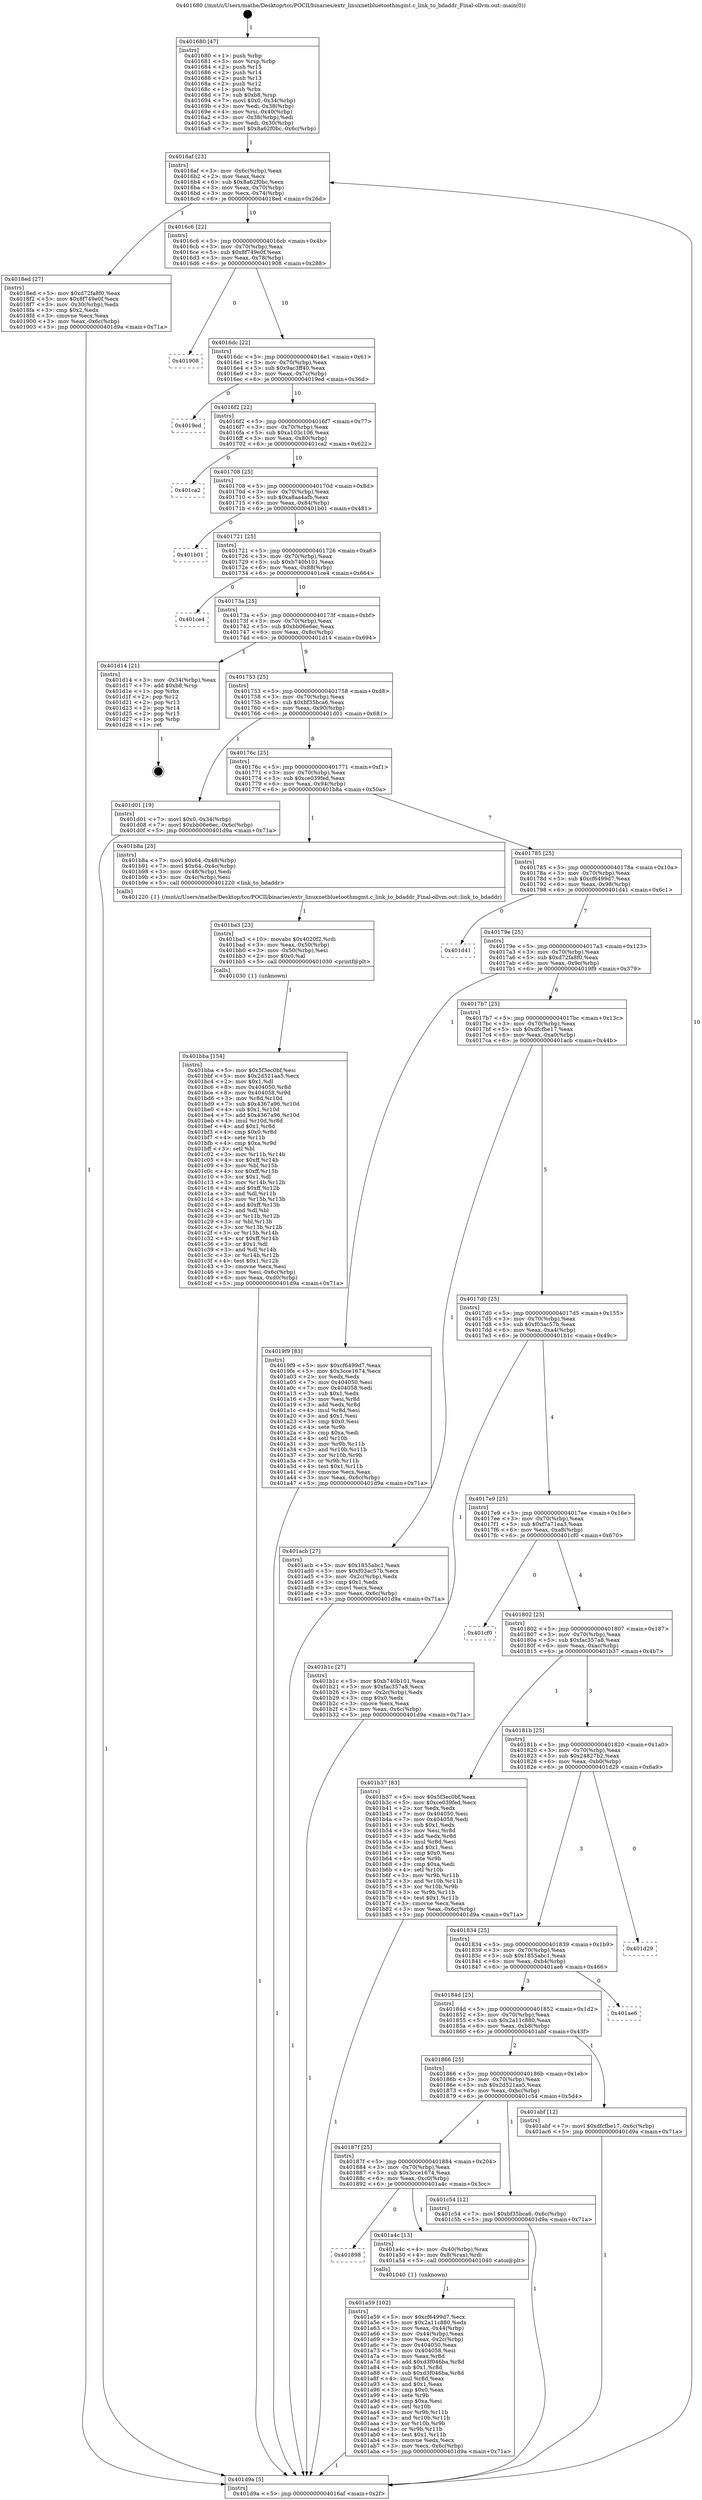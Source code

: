 digraph "0x401680" {
  label = "0x401680 (/mnt/c/Users/mathe/Desktop/tcc/POCII/binaries/extr_linuxnetbluetoothmgmt.c_link_to_bdaddr_Final-ollvm.out::main(0))"
  labelloc = "t"
  node[shape=record]

  Entry [label="",width=0.3,height=0.3,shape=circle,fillcolor=black,style=filled]
  "0x4016af" [label="{
     0x4016af [23]\l
     | [instrs]\l
     &nbsp;&nbsp;0x4016af \<+3\>: mov -0x6c(%rbp),%eax\l
     &nbsp;&nbsp;0x4016b2 \<+2\>: mov %eax,%ecx\l
     &nbsp;&nbsp;0x4016b4 \<+6\>: sub $0x8a62f0bc,%ecx\l
     &nbsp;&nbsp;0x4016ba \<+3\>: mov %eax,-0x70(%rbp)\l
     &nbsp;&nbsp;0x4016bd \<+3\>: mov %ecx,-0x74(%rbp)\l
     &nbsp;&nbsp;0x4016c0 \<+6\>: je 00000000004018ed \<main+0x26d\>\l
  }"]
  "0x4018ed" [label="{
     0x4018ed [27]\l
     | [instrs]\l
     &nbsp;&nbsp;0x4018ed \<+5\>: mov $0xd72fa8f0,%eax\l
     &nbsp;&nbsp;0x4018f2 \<+5\>: mov $0x8f749e0f,%ecx\l
     &nbsp;&nbsp;0x4018f7 \<+3\>: mov -0x30(%rbp),%edx\l
     &nbsp;&nbsp;0x4018fa \<+3\>: cmp $0x2,%edx\l
     &nbsp;&nbsp;0x4018fd \<+3\>: cmovne %ecx,%eax\l
     &nbsp;&nbsp;0x401900 \<+3\>: mov %eax,-0x6c(%rbp)\l
     &nbsp;&nbsp;0x401903 \<+5\>: jmp 0000000000401d9a \<main+0x71a\>\l
  }"]
  "0x4016c6" [label="{
     0x4016c6 [22]\l
     | [instrs]\l
     &nbsp;&nbsp;0x4016c6 \<+5\>: jmp 00000000004016cb \<main+0x4b\>\l
     &nbsp;&nbsp;0x4016cb \<+3\>: mov -0x70(%rbp),%eax\l
     &nbsp;&nbsp;0x4016ce \<+5\>: sub $0x8f749e0f,%eax\l
     &nbsp;&nbsp;0x4016d3 \<+3\>: mov %eax,-0x78(%rbp)\l
     &nbsp;&nbsp;0x4016d6 \<+6\>: je 0000000000401908 \<main+0x288\>\l
  }"]
  "0x401d9a" [label="{
     0x401d9a [5]\l
     | [instrs]\l
     &nbsp;&nbsp;0x401d9a \<+5\>: jmp 00000000004016af \<main+0x2f\>\l
  }"]
  "0x401680" [label="{
     0x401680 [47]\l
     | [instrs]\l
     &nbsp;&nbsp;0x401680 \<+1\>: push %rbp\l
     &nbsp;&nbsp;0x401681 \<+3\>: mov %rsp,%rbp\l
     &nbsp;&nbsp;0x401684 \<+2\>: push %r15\l
     &nbsp;&nbsp;0x401686 \<+2\>: push %r14\l
     &nbsp;&nbsp;0x401688 \<+2\>: push %r13\l
     &nbsp;&nbsp;0x40168a \<+2\>: push %r12\l
     &nbsp;&nbsp;0x40168c \<+1\>: push %rbx\l
     &nbsp;&nbsp;0x40168d \<+7\>: sub $0xb8,%rsp\l
     &nbsp;&nbsp;0x401694 \<+7\>: movl $0x0,-0x34(%rbp)\l
     &nbsp;&nbsp;0x40169b \<+3\>: mov %edi,-0x38(%rbp)\l
     &nbsp;&nbsp;0x40169e \<+4\>: mov %rsi,-0x40(%rbp)\l
     &nbsp;&nbsp;0x4016a2 \<+3\>: mov -0x38(%rbp),%edi\l
     &nbsp;&nbsp;0x4016a5 \<+3\>: mov %edi,-0x30(%rbp)\l
     &nbsp;&nbsp;0x4016a8 \<+7\>: movl $0x8a62f0bc,-0x6c(%rbp)\l
  }"]
  Exit [label="",width=0.3,height=0.3,shape=circle,fillcolor=black,style=filled,peripheries=2]
  "0x401908" [label="{
     0x401908\l
  }", style=dashed]
  "0x4016dc" [label="{
     0x4016dc [22]\l
     | [instrs]\l
     &nbsp;&nbsp;0x4016dc \<+5\>: jmp 00000000004016e1 \<main+0x61\>\l
     &nbsp;&nbsp;0x4016e1 \<+3\>: mov -0x70(%rbp),%eax\l
     &nbsp;&nbsp;0x4016e4 \<+5\>: sub $0x9ac3ff40,%eax\l
     &nbsp;&nbsp;0x4016e9 \<+3\>: mov %eax,-0x7c(%rbp)\l
     &nbsp;&nbsp;0x4016ec \<+6\>: je 00000000004019ed \<main+0x36d\>\l
  }"]
  "0x401bba" [label="{
     0x401bba [154]\l
     | [instrs]\l
     &nbsp;&nbsp;0x401bba \<+5\>: mov $0x5f3ec0bf,%esi\l
     &nbsp;&nbsp;0x401bbf \<+5\>: mov $0x2d521aa5,%ecx\l
     &nbsp;&nbsp;0x401bc4 \<+2\>: mov $0x1,%dl\l
     &nbsp;&nbsp;0x401bc6 \<+8\>: mov 0x404050,%r8d\l
     &nbsp;&nbsp;0x401bce \<+8\>: mov 0x404058,%r9d\l
     &nbsp;&nbsp;0x401bd6 \<+3\>: mov %r8d,%r10d\l
     &nbsp;&nbsp;0x401bd9 \<+7\>: sub $0x4367a96,%r10d\l
     &nbsp;&nbsp;0x401be0 \<+4\>: sub $0x1,%r10d\l
     &nbsp;&nbsp;0x401be4 \<+7\>: add $0x4367a96,%r10d\l
     &nbsp;&nbsp;0x401beb \<+4\>: imul %r10d,%r8d\l
     &nbsp;&nbsp;0x401bef \<+4\>: and $0x1,%r8d\l
     &nbsp;&nbsp;0x401bf3 \<+4\>: cmp $0x0,%r8d\l
     &nbsp;&nbsp;0x401bf7 \<+4\>: sete %r11b\l
     &nbsp;&nbsp;0x401bfb \<+4\>: cmp $0xa,%r9d\l
     &nbsp;&nbsp;0x401bff \<+3\>: setl %bl\l
     &nbsp;&nbsp;0x401c02 \<+3\>: mov %r11b,%r14b\l
     &nbsp;&nbsp;0x401c05 \<+4\>: xor $0xff,%r14b\l
     &nbsp;&nbsp;0x401c09 \<+3\>: mov %bl,%r15b\l
     &nbsp;&nbsp;0x401c0c \<+4\>: xor $0xff,%r15b\l
     &nbsp;&nbsp;0x401c10 \<+3\>: xor $0x1,%dl\l
     &nbsp;&nbsp;0x401c13 \<+3\>: mov %r14b,%r12b\l
     &nbsp;&nbsp;0x401c16 \<+4\>: and $0xff,%r12b\l
     &nbsp;&nbsp;0x401c1a \<+3\>: and %dl,%r11b\l
     &nbsp;&nbsp;0x401c1d \<+3\>: mov %r15b,%r13b\l
     &nbsp;&nbsp;0x401c20 \<+4\>: and $0xff,%r13b\l
     &nbsp;&nbsp;0x401c24 \<+2\>: and %dl,%bl\l
     &nbsp;&nbsp;0x401c26 \<+3\>: or %r11b,%r12b\l
     &nbsp;&nbsp;0x401c29 \<+3\>: or %bl,%r13b\l
     &nbsp;&nbsp;0x401c2c \<+3\>: xor %r13b,%r12b\l
     &nbsp;&nbsp;0x401c2f \<+3\>: or %r15b,%r14b\l
     &nbsp;&nbsp;0x401c32 \<+4\>: xor $0xff,%r14b\l
     &nbsp;&nbsp;0x401c36 \<+3\>: or $0x1,%dl\l
     &nbsp;&nbsp;0x401c39 \<+3\>: and %dl,%r14b\l
     &nbsp;&nbsp;0x401c3c \<+3\>: or %r14b,%r12b\l
     &nbsp;&nbsp;0x401c3f \<+4\>: test $0x1,%r12b\l
     &nbsp;&nbsp;0x401c43 \<+3\>: cmovne %ecx,%esi\l
     &nbsp;&nbsp;0x401c46 \<+3\>: mov %esi,-0x6c(%rbp)\l
     &nbsp;&nbsp;0x401c49 \<+6\>: mov %eax,-0xd0(%rbp)\l
     &nbsp;&nbsp;0x401c4f \<+5\>: jmp 0000000000401d9a \<main+0x71a\>\l
  }"]
  "0x4019ed" [label="{
     0x4019ed\l
  }", style=dashed]
  "0x4016f2" [label="{
     0x4016f2 [22]\l
     | [instrs]\l
     &nbsp;&nbsp;0x4016f2 \<+5\>: jmp 00000000004016f7 \<main+0x77\>\l
     &nbsp;&nbsp;0x4016f7 \<+3\>: mov -0x70(%rbp),%eax\l
     &nbsp;&nbsp;0x4016fa \<+5\>: sub $0xa103c106,%eax\l
     &nbsp;&nbsp;0x4016ff \<+3\>: mov %eax,-0x80(%rbp)\l
     &nbsp;&nbsp;0x401702 \<+6\>: je 0000000000401ca2 \<main+0x622\>\l
  }"]
  "0x401ba3" [label="{
     0x401ba3 [23]\l
     | [instrs]\l
     &nbsp;&nbsp;0x401ba3 \<+10\>: movabs $0x4020f2,%rdi\l
     &nbsp;&nbsp;0x401bad \<+3\>: mov %eax,-0x50(%rbp)\l
     &nbsp;&nbsp;0x401bb0 \<+3\>: mov -0x50(%rbp),%esi\l
     &nbsp;&nbsp;0x401bb3 \<+2\>: mov $0x0,%al\l
     &nbsp;&nbsp;0x401bb5 \<+5\>: call 0000000000401030 \<printf@plt\>\l
     | [calls]\l
     &nbsp;&nbsp;0x401030 \{1\} (unknown)\l
  }"]
  "0x401ca2" [label="{
     0x401ca2\l
  }", style=dashed]
  "0x401708" [label="{
     0x401708 [25]\l
     | [instrs]\l
     &nbsp;&nbsp;0x401708 \<+5\>: jmp 000000000040170d \<main+0x8d\>\l
     &nbsp;&nbsp;0x40170d \<+3\>: mov -0x70(%rbp),%eax\l
     &nbsp;&nbsp;0x401710 \<+5\>: sub $0xa8aa4afb,%eax\l
     &nbsp;&nbsp;0x401715 \<+6\>: mov %eax,-0x84(%rbp)\l
     &nbsp;&nbsp;0x40171b \<+6\>: je 0000000000401b01 \<main+0x481\>\l
  }"]
  "0x401a59" [label="{
     0x401a59 [102]\l
     | [instrs]\l
     &nbsp;&nbsp;0x401a59 \<+5\>: mov $0xcf6499d7,%ecx\l
     &nbsp;&nbsp;0x401a5e \<+5\>: mov $0x2a11c880,%edx\l
     &nbsp;&nbsp;0x401a63 \<+3\>: mov %eax,-0x44(%rbp)\l
     &nbsp;&nbsp;0x401a66 \<+3\>: mov -0x44(%rbp),%eax\l
     &nbsp;&nbsp;0x401a69 \<+3\>: mov %eax,-0x2c(%rbp)\l
     &nbsp;&nbsp;0x401a6c \<+7\>: mov 0x404050,%eax\l
     &nbsp;&nbsp;0x401a73 \<+7\>: mov 0x404058,%esi\l
     &nbsp;&nbsp;0x401a7a \<+3\>: mov %eax,%r8d\l
     &nbsp;&nbsp;0x401a7d \<+7\>: add $0xd3f046ba,%r8d\l
     &nbsp;&nbsp;0x401a84 \<+4\>: sub $0x1,%r8d\l
     &nbsp;&nbsp;0x401a88 \<+7\>: sub $0xd3f046ba,%r8d\l
     &nbsp;&nbsp;0x401a8f \<+4\>: imul %r8d,%eax\l
     &nbsp;&nbsp;0x401a93 \<+3\>: and $0x1,%eax\l
     &nbsp;&nbsp;0x401a96 \<+3\>: cmp $0x0,%eax\l
     &nbsp;&nbsp;0x401a99 \<+4\>: sete %r9b\l
     &nbsp;&nbsp;0x401a9d \<+3\>: cmp $0xa,%esi\l
     &nbsp;&nbsp;0x401aa0 \<+4\>: setl %r10b\l
     &nbsp;&nbsp;0x401aa4 \<+3\>: mov %r9b,%r11b\l
     &nbsp;&nbsp;0x401aa7 \<+3\>: and %r10b,%r11b\l
     &nbsp;&nbsp;0x401aaa \<+3\>: xor %r10b,%r9b\l
     &nbsp;&nbsp;0x401aad \<+3\>: or %r9b,%r11b\l
     &nbsp;&nbsp;0x401ab0 \<+4\>: test $0x1,%r11b\l
     &nbsp;&nbsp;0x401ab4 \<+3\>: cmovne %edx,%ecx\l
     &nbsp;&nbsp;0x401ab7 \<+3\>: mov %ecx,-0x6c(%rbp)\l
     &nbsp;&nbsp;0x401aba \<+5\>: jmp 0000000000401d9a \<main+0x71a\>\l
  }"]
  "0x401b01" [label="{
     0x401b01\l
  }", style=dashed]
  "0x401721" [label="{
     0x401721 [25]\l
     | [instrs]\l
     &nbsp;&nbsp;0x401721 \<+5\>: jmp 0000000000401726 \<main+0xa6\>\l
     &nbsp;&nbsp;0x401726 \<+3\>: mov -0x70(%rbp),%eax\l
     &nbsp;&nbsp;0x401729 \<+5\>: sub $0xb740b101,%eax\l
     &nbsp;&nbsp;0x40172e \<+6\>: mov %eax,-0x88(%rbp)\l
     &nbsp;&nbsp;0x401734 \<+6\>: je 0000000000401ce4 \<main+0x664\>\l
  }"]
  "0x401898" [label="{
     0x401898\l
  }", style=dashed]
  "0x401ce4" [label="{
     0x401ce4\l
  }", style=dashed]
  "0x40173a" [label="{
     0x40173a [25]\l
     | [instrs]\l
     &nbsp;&nbsp;0x40173a \<+5\>: jmp 000000000040173f \<main+0xbf\>\l
     &nbsp;&nbsp;0x40173f \<+3\>: mov -0x70(%rbp),%eax\l
     &nbsp;&nbsp;0x401742 \<+5\>: sub $0xbb06e6ec,%eax\l
     &nbsp;&nbsp;0x401747 \<+6\>: mov %eax,-0x8c(%rbp)\l
     &nbsp;&nbsp;0x40174d \<+6\>: je 0000000000401d14 \<main+0x694\>\l
  }"]
  "0x401a4c" [label="{
     0x401a4c [13]\l
     | [instrs]\l
     &nbsp;&nbsp;0x401a4c \<+4\>: mov -0x40(%rbp),%rax\l
     &nbsp;&nbsp;0x401a50 \<+4\>: mov 0x8(%rax),%rdi\l
     &nbsp;&nbsp;0x401a54 \<+5\>: call 0000000000401040 \<atoi@plt\>\l
     | [calls]\l
     &nbsp;&nbsp;0x401040 \{1\} (unknown)\l
  }"]
  "0x401d14" [label="{
     0x401d14 [21]\l
     | [instrs]\l
     &nbsp;&nbsp;0x401d14 \<+3\>: mov -0x34(%rbp),%eax\l
     &nbsp;&nbsp;0x401d17 \<+7\>: add $0xb8,%rsp\l
     &nbsp;&nbsp;0x401d1e \<+1\>: pop %rbx\l
     &nbsp;&nbsp;0x401d1f \<+2\>: pop %r12\l
     &nbsp;&nbsp;0x401d21 \<+2\>: pop %r13\l
     &nbsp;&nbsp;0x401d23 \<+2\>: pop %r14\l
     &nbsp;&nbsp;0x401d25 \<+2\>: pop %r15\l
     &nbsp;&nbsp;0x401d27 \<+1\>: pop %rbp\l
     &nbsp;&nbsp;0x401d28 \<+1\>: ret\l
  }"]
  "0x401753" [label="{
     0x401753 [25]\l
     | [instrs]\l
     &nbsp;&nbsp;0x401753 \<+5\>: jmp 0000000000401758 \<main+0xd8\>\l
     &nbsp;&nbsp;0x401758 \<+3\>: mov -0x70(%rbp),%eax\l
     &nbsp;&nbsp;0x40175b \<+5\>: sub $0xbf35bca6,%eax\l
     &nbsp;&nbsp;0x401760 \<+6\>: mov %eax,-0x90(%rbp)\l
     &nbsp;&nbsp;0x401766 \<+6\>: je 0000000000401d01 \<main+0x681\>\l
  }"]
  "0x40187f" [label="{
     0x40187f [25]\l
     | [instrs]\l
     &nbsp;&nbsp;0x40187f \<+5\>: jmp 0000000000401884 \<main+0x204\>\l
     &nbsp;&nbsp;0x401884 \<+3\>: mov -0x70(%rbp),%eax\l
     &nbsp;&nbsp;0x401887 \<+5\>: sub $0x3cce1674,%eax\l
     &nbsp;&nbsp;0x40188c \<+6\>: mov %eax,-0xc0(%rbp)\l
     &nbsp;&nbsp;0x401892 \<+6\>: je 0000000000401a4c \<main+0x3cc\>\l
  }"]
  "0x401d01" [label="{
     0x401d01 [19]\l
     | [instrs]\l
     &nbsp;&nbsp;0x401d01 \<+7\>: movl $0x0,-0x34(%rbp)\l
     &nbsp;&nbsp;0x401d08 \<+7\>: movl $0xbb06e6ec,-0x6c(%rbp)\l
     &nbsp;&nbsp;0x401d0f \<+5\>: jmp 0000000000401d9a \<main+0x71a\>\l
  }"]
  "0x40176c" [label="{
     0x40176c [25]\l
     | [instrs]\l
     &nbsp;&nbsp;0x40176c \<+5\>: jmp 0000000000401771 \<main+0xf1\>\l
     &nbsp;&nbsp;0x401771 \<+3\>: mov -0x70(%rbp),%eax\l
     &nbsp;&nbsp;0x401774 \<+5\>: sub $0xce039fed,%eax\l
     &nbsp;&nbsp;0x401779 \<+6\>: mov %eax,-0x94(%rbp)\l
     &nbsp;&nbsp;0x40177f \<+6\>: je 0000000000401b8a \<main+0x50a\>\l
  }"]
  "0x401c54" [label="{
     0x401c54 [12]\l
     | [instrs]\l
     &nbsp;&nbsp;0x401c54 \<+7\>: movl $0xbf35bca6,-0x6c(%rbp)\l
     &nbsp;&nbsp;0x401c5b \<+5\>: jmp 0000000000401d9a \<main+0x71a\>\l
  }"]
  "0x401b8a" [label="{
     0x401b8a [25]\l
     | [instrs]\l
     &nbsp;&nbsp;0x401b8a \<+7\>: movl $0x64,-0x48(%rbp)\l
     &nbsp;&nbsp;0x401b91 \<+7\>: movl $0x64,-0x4c(%rbp)\l
     &nbsp;&nbsp;0x401b98 \<+3\>: mov -0x48(%rbp),%edi\l
     &nbsp;&nbsp;0x401b9b \<+3\>: mov -0x4c(%rbp),%esi\l
     &nbsp;&nbsp;0x401b9e \<+5\>: call 0000000000401220 \<link_to_bdaddr\>\l
     | [calls]\l
     &nbsp;&nbsp;0x401220 \{1\} (/mnt/c/Users/mathe/Desktop/tcc/POCII/binaries/extr_linuxnetbluetoothmgmt.c_link_to_bdaddr_Final-ollvm.out::link_to_bdaddr)\l
  }"]
  "0x401785" [label="{
     0x401785 [25]\l
     | [instrs]\l
     &nbsp;&nbsp;0x401785 \<+5\>: jmp 000000000040178a \<main+0x10a\>\l
     &nbsp;&nbsp;0x40178a \<+3\>: mov -0x70(%rbp),%eax\l
     &nbsp;&nbsp;0x40178d \<+5\>: sub $0xcf6499d7,%eax\l
     &nbsp;&nbsp;0x401792 \<+6\>: mov %eax,-0x98(%rbp)\l
     &nbsp;&nbsp;0x401798 \<+6\>: je 0000000000401d41 \<main+0x6c1\>\l
  }"]
  "0x401866" [label="{
     0x401866 [25]\l
     | [instrs]\l
     &nbsp;&nbsp;0x401866 \<+5\>: jmp 000000000040186b \<main+0x1eb\>\l
     &nbsp;&nbsp;0x40186b \<+3\>: mov -0x70(%rbp),%eax\l
     &nbsp;&nbsp;0x40186e \<+5\>: sub $0x2d521aa5,%eax\l
     &nbsp;&nbsp;0x401873 \<+6\>: mov %eax,-0xbc(%rbp)\l
     &nbsp;&nbsp;0x401879 \<+6\>: je 0000000000401c54 \<main+0x5d4\>\l
  }"]
  "0x401d41" [label="{
     0x401d41\l
  }", style=dashed]
  "0x40179e" [label="{
     0x40179e [25]\l
     | [instrs]\l
     &nbsp;&nbsp;0x40179e \<+5\>: jmp 00000000004017a3 \<main+0x123\>\l
     &nbsp;&nbsp;0x4017a3 \<+3\>: mov -0x70(%rbp),%eax\l
     &nbsp;&nbsp;0x4017a6 \<+5\>: sub $0xd72fa8f0,%eax\l
     &nbsp;&nbsp;0x4017ab \<+6\>: mov %eax,-0x9c(%rbp)\l
     &nbsp;&nbsp;0x4017b1 \<+6\>: je 00000000004019f9 \<main+0x379\>\l
  }"]
  "0x401abf" [label="{
     0x401abf [12]\l
     | [instrs]\l
     &nbsp;&nbsp;0x401abf \<+7\>: movl $0xdfcfbe17,-0x6c(%rbp)\l
     &nbsp;&nbsp;0x401ac6 \<+5\>: jmp 0000000000401d9a \<main+0x71a\>\l
  }"]
  "0x4019f9" [label="{
     0x4019f9 [83]\l
     | [instrs]\l
     &nbsp;&nbsp;0x4019f9 \<+5\>: mov $0xcf6499d7,%eax\l
     &nbsp;&nbsp;0x4019fe \<+5\>: mov $0x3cce1674,%ecx\l
     &nbsp;&nbsp;0x401a03 \<+2\>: xor %edx,%edx\l
     &nbsp;&nbsp;0x401a05 \<+7\>: mov 0x404050,%esi\l
     &nbsp;&nbsp;0x401a0c \<+7\>: mov 0x404058,%edi\l
     &nbsp;&nbsp;0x401a13 \<+3\>: sub $0x1,%edx\l
     &nbsp;&nbsp;0x401a16 \<+3\>: mov %esi,%r8d\l
     &nbsp;&nbsp;0x401a19 \<+3\>: add %edx,%r8d\l
     &nbsp;&nbsp;0x401a1c \<+4\>: imul %r8d,%esi\l
     &nbsp;&nbsp;0x401a20 \<+3\>: and $0x1,%esi\l
     &nbsp;&nbsp;0x401a23 \<+3\>: cmp $0x0,%esi\l
     &nbsp;&nbsp;0x401a26 \<+4\>: sete %r9b\l
     &nbsp;&nbsp;0x401a2a \<+3\>: cmp $0xa,%edi\l
     &nbsp;&nbsp;0x401a2d \<+4\>: setl %r10b\l
     &nbsp;&nbsp;0x401a31 \<+3\>: mov %r9b,%r11b\l
     &nbsp;&nbsp;0x401a34 \<+3\>: and %r10b,%r11b\l
     &nbsp;&nbsp;0x401a37 \<+3\>: xor %r10b,%r9b\l
     &nbsp;&nbsp;0x401a3a \<+3\>: or %r9b,%r11b\l
     &nbsp;&nbsp;0x401a3d \<+4\>: test $0x1,%r11b\l
     &nbsp;&nbsp;0x401a41 \<+3\>: cmovne %ecx,%eax\l
     &nbsp;&nbsp;0x401a44 \<+3\>: mov %eax,-0x6c(%rbp)\l
     &nbsp;&nbsp;0x401a47 \<+5\>: jmp 0000000000401d9a \<main+0x71a\>\l
  }"]
  "0x4017b7" [label="{
     0x4017b7 [25]\l
     | [instrs]\l
     &nbsp;&nbsp;0x4017b7 \<+5\>: jmp 00000000004017bc \<main+0x13c\>\l
     &nbsp;&nbsp;0x4017bc \<+3\>: mov -0x70(%rbp),%eax\l
     &nbsp;&nbsp;0x4017bf \<+5\>: sub $0xdfcfbe17,%eax\l
     &nbsp;&nbsp;0x4017c4 \<+6\>: mov %eax,-0xa0(%rbp)\l
     &nbsp;&nbsp;0x4017ca \<+6\>: je 0000000000401acb \<main+0x44b\>\l
  }"]
  "0x40184d" [label="{
     0x40184d [25]\l
     | [instrs]\l
     &nbsp;&nbsp;0x40184d \<+5\>: jmp 0000000000401852 \<main+0x1d2\>\l
     &nbsp;&nbsp;0x401852 \<+3\>: mov -0x70(%rbp),%eax\l
     &nbsp;&nbsp;0x401855 \<+5\>: sub $0x2a11c880,%eax\l
     &nbsp;&nbsp;0x40185a \<+6\>: mov %eax,-0xb8(%rbp)\l
     &nbsp;&nbsp;0x401860 \<+6\>: je 0000000000401abf \<main+0x43f\>\l
  }"]
  "0x401acb" [label="{
     0x401acb [27]\l
     | [instrs]\l
     &nbsp;&nbsp;0x401acb \<+5\>: mov $0x1855abc1,%eax\l
     &nbsp;&nbsp;0x401ad0 \<+5\>: mov $0xf03ac57b,%ecx\l
     &nbsp;&nbsp;0x401ad5 \<+3\>: mov -0x2c(%rbp),%edx\l
     &nbsp;&nbsp;0x401ad8 \<+3\>: cmp $0x1,%edx\l
     &nbsp;&nbsp;0x401adb \<+3\>: cmovl %ecx,%eax\l
     &nbsp;&nbsp;0x401ade \<+3\>: mov %eax,-0x6c(%rbp)\l
     &nbsp;&nbsp;0x401ae1 \<+5\>: jmp 0000000000401d9a \<main+0x71a\>\l
  }"]
  "0x4017d0" [label="{
     0x4017d0 [25]\l
     | [instrs]\l
     &nbsp;&nbsp;0x4017d0 \<+5\>: jmp 00000000004017d5 \<main+0x155\>\l
     &nbsp;&nbsp;0x4017d5 \<+3\>: mov -0x70(%rbp),%eax\l
     &nbsp;&nbsp;0x4017d8 \<+5\>: sub $0xf03ac57b,%eax\l
     &nbsp;&nbsp;0x4017dd \<+6\>: mov %eax,-0xa4(%rbp)\l
     &nbsp;&nbsp;0x4017e3 \<+6\>: je 0000000000401b1c \<main+0x49c\>\l
  }"]
  "0x401ae6" [label="{
     0x401ae6\l
  }", style=dashed]
  "0x401b1c" [label="{
     0x401b1c [27]\l
     | [instrs]\l
     &nbsp;&nbsp;0x401b1c \<+5\>: mov $0xb740b101,%eax\l
     &nbsp;&nbsp;0x401b21 \<+5\>: mov $0xfac357a8,%ecx\l
     &nbsp;&nbsp;0x401b26 \<+3\>: mov -0x2c(%rbp),%edx\l
     &nbsp;&nbsp;0x401b29 \<+3\>: cmp $0x0,%edx\l
     &nbsp;&nbsp;0x401b2c \<+3\>: cmove %ecx,%eax\l
     &nbsp;&nbsp;0x401b2f \<+3\>: mov %eax,-0x6c(%rbp)\l
     &nbsp;&nbsp;0x401b32 \<+5\>: jmp 0000000000401d9a \<main+0x71a\>\l
  }"]
  "0x4017e9" [label="{
     0x4017e9 [25]\l
     | [instrs]\l
     &nbsp;&nbsp;0x4017e9 \<+5\>: jmp 00000000004017ee \<main+0x16e\>\l
     &nbsp;&nbsp;0x4017ee \<+3\>: mov -0x70(%rbp),%eax\l
     &nbsp;&nbsp;0x4017f1 \<+5\>: sub $0xf7a71ea3,%eax\l
     &nbsp;&nbsp;0x4017f6 \<+6\>: mov %eax,-0xa8(%rbp)\l
     &nbsp;&nbsp;0x4017fc \<+6\>: je 0000000000401cf0 \<main+0x670\>\l
  }"]
  "0x401834" [label="{
     0x401834 [25]\l
     | [instrs]\l
     &nbsp;&nbsp;0x401834 \<+5\>: jmp 0000000000401839 \<main+0x1b9\>\l
     &nbsp;&nbsp;0x401839 \<+3\>: mov -0x70(%rbp),%eax\l
     &nbsp;&nbsp;0x40183c \<+5\>: sub $0x1855abc1,%eax\l
     &nbsp;&nbsp;0x401841 \<+6\>: mov %eax,-0xb4(%rbp)\l
     &nbsp;&nbsp;0x401847 \<+6\>: je 0000000000401ae6 \<main+0x466\>\l
  }"]
  "0x401cf0" [label="{
     0x401cf0\l
  }", style=dashed]
  "0x401802" [label="{
     0x401802 [25]\l
     | [instrs]\l
     &nbsp;&nbsp;0x401802 \<+5\>: jmp 0000000000401807 \<main+0x187\>\l
     &nbsp;&nbsp;0x401807 \<+3\>: mov -0x70(%rbp),%eax\l
     &nbsp;&nbsp;0x40180a \<+5\>: sub $0xfac357a8,%eax\l
     &nbsp;&nbsp;0x40180f \<+6\>: mov %eax,-0xac(%rbp)\l
     &nbsp;&nbsp;0x401815 \<+6\>: je 0000000000401b37 \<main+0x4b7\>\l
  }"]
  "0x401d29" [label="{
     0x401d29\l
  }", style=dashed]
  "0x401b37" [label="{
     0x401b37 [83]\l
     | [instrs]\l
     &nbsp;&nbsp;0x401b37 \<+5\>: mov $0x5f3ec0bf,%eax\l
     &nbsp;&nbsp;0x401b3c \<+5\>: mov $0xce039fed,%ecx\l
     &nbsp;&nbsp;0x401b41 \<+2\>: xor %edx,%edx\l
     &nbsp;&nbsp;0x401b43 \<+7\>: mov 0x404050,%esi\l
     &nbsp;&nbsp;0x401b4a \<+7\>: mov 0x404058,%edi\l
     &nbsp;&nbsp;0x401b51 \<+3\>: sub $0x1,%edx\l
     &nbsp;&nbsp;0x401b54 \<+3\>: mov %esi,%r8d\l
     &nbsp;&nbsp;0x401b57 \<+3\>: add %edx,%r8d\l
     &nbsp;&nbsp;0x401b5a \<+4\>: imul %r8d,%esi\l
     &nbsp;&nbsp;0x401b5e \<+3\>: and $0x1,%esi\l
     &nbsp;&nbsp;0x401b61 \<+3\>: cmp $0x0,%esi\l
     &nbsp;&nbsp;0x401b64 \<+4\>: sete %r9b\l
     &nbsp;&nbsp;0x401b68 \<+3\>: cmp $0xa,%edi\l
     &nbsp;&nbsp;0x401b6b \<+4\>: setl %r10b\l
     &nbsp;&nbsp;0x401b6f \<+3\>: mov %r9b,%r11b\l
     &nbsp;&nbsp;0x401b72 \<+3\>: and %r10b,%r11b\l
     &nbsp;&nbsp;0x401b75 \<+3\>: xor %r10b,%r9b\l
     &nbsp;&nbsp;0x401b78 \<+3\>: or %r9b,%r11b\l
     &nbsp;&nbsp;0x401b7b \<+4\>: test $0x1,%r11b\l
     &nbsp;&nbsp;0x401b7f \<+3\>: cmovne %ecx,%eax\l
     &nbsp;&nbsp;0x401b82 \<+3\>: mov %eax,-0x6c(%rbp)\l
     &nbsp;&nbsp;0x401b85 \<+5\>: jmp 0000000000401d9a \<main+0x71a\>\l
  }"]
  "0x40181b" [label="{
     0x40181b [25]\l
     | [instrs]\l
     &nbsp;&nbsp;0x40181b \<+5\>: jmp 0000000000401820 \<main+0x1a0\>\l
     &nbsp;&nbsp;0x401820 \<+3\>: mov -0x70(%rbp),%eax\l
     &nbsp;&nbsp;0x401823 \<+5\>: sub $0x24827b2,%eax\l
     &nbsp;&nbsp;0x401828 \<+6\>: mov %eax,-0xb0(%rbp)\l
     &nbsp;&nbsp;0x40182e \<+6\>: je 0000000000401d29 \<main+0x6a9\>\l
  }"]
  Entry -> "0x401680" [label=" 1"]
  "0x4016af" -> "0x4018ed" [label=" 1"]
  "0x4016af" -> "0x4016c6" [label=" 10"]
  "0x4018ed" -> "0x401d9a" [label=" 1"]
  "0x401680" -> "0x4016af" [label=" 1"]
  "0x401d9a" -> "0x4016af" [label=" 10"]
  "0x401d14" -> Exit [label=" 1"]
  "0x4016c6" -> "0x401908" [label=" 0"]
  "0x4016c6" -> "0x4016dc" [label=" 10"]
  "0x401d01" -> "0x401d9a" [label=" 1"]
  "0x4016dc" -> "0x4019ed" [label=" 0"]
  "0x4016dc" -> "0x4016f2" [label=" 10"]
  "0x401c54" -> "0x401d9a" [label=" 1"]
  "0x4016f2" -> "0x401ca2" [label=" 0"]
  "0x4016f2" -> "0x401708" [label=" 10"]
  "0x401bba" -> "0x401d9a" [label=" 1"]
  "0x401708" -> "0x401b01" [label=" 0"]
  "0x401708" -> "0x401721" [label=" 10"]
  "0x401ba3" -> "0x401bba" [label=" 1"]
  "0x401721" -> "0x401ce4" [label=" 0"]
  "0x401721" -> "0x40173a" [label=" 10"]
  "0x401b8a" -> "0x401ba3" [label=" 1"]
  "0x40173a" -> "0x401d14" [label=" 1"]
  "0x40173a" -> "0x401753" [label=" 9"]
  "0x401b37" -> "0x401d9a" [label=" 1"]
  "0x401753" -> "0x401d01" [label=" 1"]
  "0x401753" -> "0x40176c" [label=" 8"]
  "0x401acb" -> "0x401d9a" [label=" 1"]
  "0x40176c" -> "0x401b8a" [label=" 1"]
  "0x40176c" -> "0x401785" [label=" 7"]
  "0x401abf" -> "0x401d9a" [label=" 1"]
  "0x401785" -> "0x401d41" [label=" 0"]
  "0x401785" -> "0x40179e" [label=" 7"]
  "0x401a4c" -> "0x401a59" [label=" 1"]
  "0x40179e" -> "0x4019f9" [label=" 1"]
  "0x40179e" -> "0x4017b7" [label=" 6"]
  "0x4019f9" -> "0x401d9a" [label=" 1"]
  "0x40187f" -> "0x401898" [label=" 0"]
  "0x4017b7" -> "0x401acb" [label=" 1"]
  "0x4017b7" -> "0x4017d0" [label=" 5"]
  "0x401b1c" -> "0x401d9a" [label=" 1"]
  "0x4017d0" -> "0x401b1c" [label=" 1"]
  "0x4017d0" -> "0x4017e9" [label=" 4"]
  "0x401866" -> "0x40187f" [label=" 1"]
  "0x4017e9" -> "0x401cf0" [label=" 0"]
  "0x4017e9" -> "0x401802" [label=" 4"]
  "0x401a59" -> "0x401d9a" [label=" 1"]
  "0x401802" -> "0x401b37" [label=" 1"]
  "0x401802" -> "0x40181b" [label=" 3"]
  "0x40184d" -> "0x401866" [label=" 2"]
  "0x40181b" -> "0x401d29" [label=" 0"]
  "0x40181b" -> "0x401834" [label=" 3"]
  "0x401866" -> "0x401c54" [label=" 1"]
  "0x401834" -> "0x401ae6" [label=" 0"]
  "0x401834" -> "0x40184d" [label=" 3"]
  "0x40187f" -> "0x401a4c" [label=" 1"]
  "0x40184d" -> "0x401abf" [label=" 1"]
}
